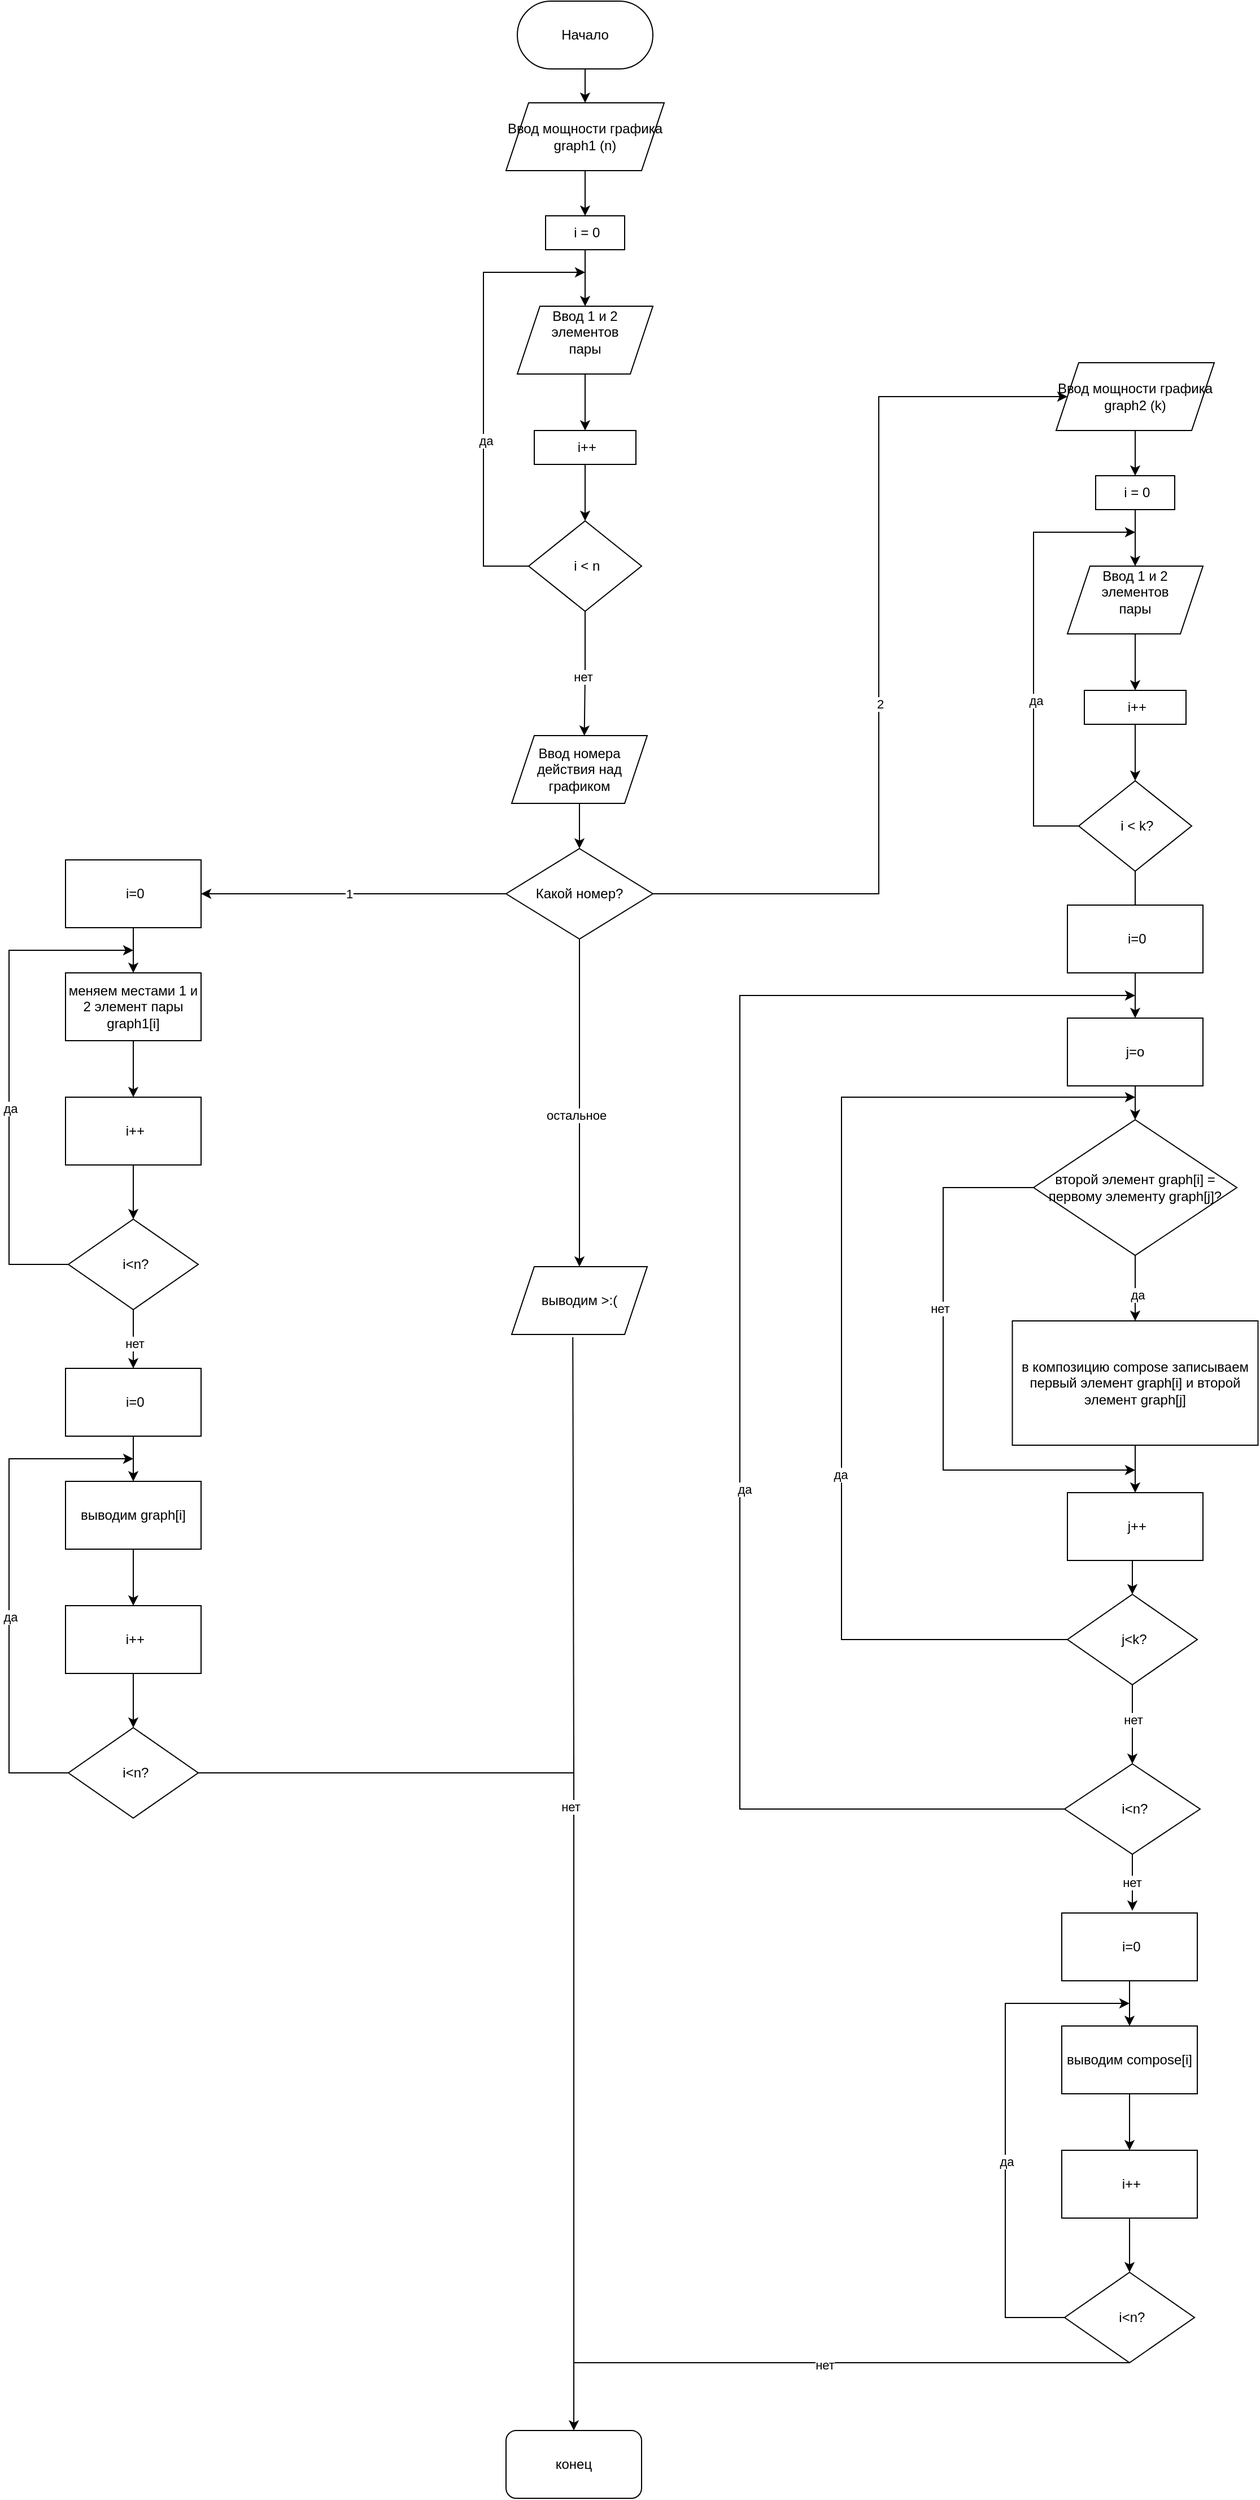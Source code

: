 <mxfile version="25.0.1">
  <diagram name="Страница — 1" id="ouxu0SBAu6reOEj1xEUj">
    <mxGraphModel dx="1048" dy="734" grid="1" gridSize="10" guides="1" tooltips="1" connect="1" arrows="1" fold="1" page="1" pageScale="1" pageWidth="1654" pageHeight="2336" math="0" shadow="0">
      <root>
        <mxCell id="0" />
        <mxCell id="1" parent="0" />
        <mxCell id="_Z1mIjmzyKEjo15tx78J-3" style="edgeStyle=orthogonalEdgeStyle;rounded=0;orthogonalLoop=1;jettySize=auto;html=1;exitX=0.5;exitY=1;exitDx=0;exitDy=0;entryX=0.5;entryY=0;entryDx=0;entryDy=0;" edge="1" parent="1" source="_Z1mIjmzyKEjo15tx78J-1" target="_Z1mIjmzyKEjo15tx78J-2">
          <mxGeometry relative="1" as="geometry" />
        </mxCell>
        <mxCell id="_Z1mIjmzyKEjo15tx78J-1" value="Начало" style="rounded=1;whiteSpace=wrap;html=1;arcSize=50;" vertex="1" parent="1">
          <mxGeometry x="630" y="90" width="120" height="60" as="geometry" />
        </mxCell>
        <mxCell id="_Z1mIjmzyKEjo15tx78J-13" style="edgeStyle=orthogonalEdgeStyle;rounded=0;orthogonalLoop=1;jettySize=auto;html=1;exitX=0.5;exitY=1;exitDx=0;exitDy=0;entryX=0.5;entryY=0;entryDx=0;entryDy=0;" edge="1" parent="1" source="_Z1mIjmzyKEjo15tx78J-2" target="_Z1mIjmzyKEjo15tx78J-12">
          <mxGeometry relative="1" as="geometry" />
        </mxCell>
        <mxCell id="_Z1mIjmzyKEjo15tx78J-2" value="Ввод мощности графика&lt;div&gt;graph1 (n)&lt;/div&gt;" style="shape=parallelogram;perimeter=parallelogramPerimeter;whiteSpace=wrap;html=1;fixedSize=1;" vertex="1" parent="1">
          <mxGeometry x="620" y="180" width="140" height="60" as="geometry" />
        </mxCell>
        <mxCell id="_Z1mIjmzyKEjo15tx78J-7" style="edgeStyle=orthogonalEdgeStyle;rounded=0;orthogonalLoop=1;jettySize=auto;html=1;entryX=0.5;entryY=0;entryDx=0;entryDy=0;" edge="1" parent="1" source="_Z1mIjmzyKEjo15tx78J-4" target="_Z1mIjmzyKEjo15tx78J-6">
          <mxGeometry relative="1" as="geometry" />
        </mxCell>
        <mxCell id="_Z1mIjmzyKEjo15tx78J-4" value="Ввод номера&lt;div&gt;действия над&lt;/div&gt;&lt;div&gt;графиком&lt;/div&gt;" style="shape=parallelogram;perimeter=parallelogramPerimeter;whiteSpace=wrap;html=1;fixedSize=1;" vertex="1" parent="1">
          <mxGeometry x="625" y="740" width="120" height="60" as="geometry" />
        </mxCell>
        <mxCell id="_Z1mIjmzyKEjo15tx78J-9" style="edgeStyle=orthogonalEdgeStyle;rounded=0;orthogonalLoop=1;jettySize=auto;html=1;exitX=0;exitY=0.5;exitDx=0;exitDy=0;entryX=1;entryY=0.5;entryDx=0;entryDy=0;" edge="1" parent="1" source="_Z1mIjmzyKEjo15tx78J-6" target="_Z1mIjmzyKEjo15tx78J-8">
          <mxGeometry relative="1" as="geometry" />
        </mxCell>
        <mxCell id="_Z1mIjmzyKEjo15tx78J-10" value="1" style="edgeLabel;html=1;align=center;verticalAlign=middle;resizable=0;points=[];" vertex="1" connectable="0" parent="_Z1mIjmzyKEjo15tx78J-9">
          <mxGeometry x="0.029" relative="1" as="geometry">
            <mxPoint as="offset" />
          </mxGeometry>
        </mxCell>
        <mxCell id="_Z1mIjmzyKEjo15tx78J-49" style="edgeStyle=orthogonalEdgeStyle;rounded=0;orthogonalLoop=1;jettySize=auto;html=1;" edge="1" parent="1" source="_Z1mIjmzyKEjo15tx78J-6">
          <mxGeometry relative="1" as="geometry">
            <mxPoint x="685" y="1210" as="targetPoint" />
          </mxGeometry>
        </mxCell>
        <mxCell id="_Z1mIjmzyKEjo15tx78J-50" value="остальное" style="edgeLabel;html=1;align=center;verticalAlign=middle;resizable=0;points=[];" vertex="1" connectable="0" parent="_Z1mIjmzyKEjo15tx78J-49">
          <mxGeometry x="0.084" y="-4" relative="1" as="geometry">
            <mxPoint y="-1" as="offset" />
          </mxGeometry>
        </mxCell>
        <mxCell id="_Z1mIjmzyKEjo15tx78J-77" style="edgeStyle=orthogonalEdgeStyle;rounded=0;orthogonalLoop=1;jettySize=auto;html=1;exitX=1;exitY=0.5;exitDx=0;exitDy=0;entryX=0;entryY=0.5;entryDx=0;entryDy=0;" edge="1" parent="1" source="_Z1mIjmzyKEjo15tx78J-6" target="_Z1mIjmzyKEjo15tx78J-67">
          <mxGeometry relative="1" as="geometry">
            <Array as="points">
              <mxPoint x="950" y="880" />
              <mxPoint x="950" y="440" />
            </Array>
          </mxGeometry>
        </mxCell>
        <mxCell id="_Z1mIjmzyKEjo15tx78J-78" value="2" style="edgeLabel;html=1;align=center;verticalAlign=middle;resizable=0;points=[];" vertex="1" connectable="0" parent="_Z1mIjmzyKEjo15tx78J-77">
          <mxGeometry x="-0.088" y="-1" relative="1" as="geometry">
            <mxPoint as="offset" />
          </mxGeometry>
        </mxCell>
        <mxCell id="_Z1mIjmzyKEjo15tx78J-6" value="Какой номер?" style="rhombus;whiteSpace=wrap;html=1;" vertex="1" parent="1">
          <mxGeometry x="620" y="840" width="130" height="80" as="geometry" />
        </mxCell>
        <mxCell id="_Z1mIjmzyKEjo15tx78J-29" style="edgeStyle=orthogonalEdgeStyle;rounded=0;orthogonalLoop=1;jettySize=auto;html=1;exitX=0.5;exitY=1;exitDx=0;exitDy=0;entryX=0.5;entryY=0;entryDx=0;entryDy=0;" edge="1" parent="1" source="_Z1mIjmzyKEjo15tx78J-8" target="_Z1mIjmzyKEjo15tx78J-28">
          <mxGeometry relative="1" as="geometry" />
        </mxCell>
        <mxCell id="_Z1mIjmzyKEjo15tx78J-8" value="&amp;nbsp;i=0" style="rounded=0;whiteSpace=wrap;html=1;" vertex="1" parent="1">
          <mxGeometry x="230" y="850" width="120" height="60" as="geometry" />
        </mxCell>
        <mxCell id="_Z1mIjmzyKEjo15tx78J-17" style="edgeStyle=orthogonalEdgeStyle;rounded=0;orthogonalLoop=1;jettySize=auto;html=1;exitX=0.5;exitY=1;exitDx=0;exitDy=0;entryX=0.5;entryY=0;entryDx=0;entryDy=0;" edge="1" parent="1" source="_Z1mIjmzyKEjo15tx78J-12" target="_Z1mIjmzyKEjo15tx78J-15">
          <mxGeometry relative="1" as="geometry" />
        </mxCell>
        <mxCell id="_Z1mIjmzyKEjo15tx78J-12" value="&amp;nbsp;i = 0" style="rounded=0;whiteSpace=wrap;html=1;" vertex="1" parent="1">
          <mxGeometry x="655" y="280" width="70" height="30" as="geometry" />
        </mxCell>
        <mxCell id="_Z1mIjmzyKEjo15tx78J-21" style="edgeStyle=orthogonalEdgeStyle;rounded=0;orthogonalLoop=1;jettySize=auto;html=1;" edge="1" parent="1" source="_Z1mIjmzyKEjo15tx78J-15" target="_Z1mIjmzyKEjo15tx78J-25">
          <mxGeometry relative="1" as="geometry">
            <mxPoint x="690" y="470" as="targetPoint" />
          </mxGeometry>
        </mxCell>
        <mxCell id="_Z1mIjmzyKEjo15tx78J-15" value="Ввод 1 и 2 элементов&lt;div&gt;пары&lt;br&gt;&lt;div&gt;&lt;br&gt;&lt;/div&gt;&lt;/div&gt;" style="shape=parallelogram;perimeter=parallelogramPerimeter;whiteSpace=wrap;html=1;fixedSize=1;" vertex="1" parent="1">
          <mxGeometry x="630" y="360" width="120" height="60" as="geometry" />
        </mxCell>
        <mxCell id="_Z1mIjmzyKEjo15tx78J-20" style="edgeStyle=orthogonalEdgeStyle;rounded=0;orthogonalLoop=1;jettySize=auto;html=1;exitX=0;exitY=0.5;exitDx=0;exitDy=0;" edge="1" parent="1" source="_Z1mIjmzyKEjo15tx78J-18">
          <mxGeometry relative="1" as="geometry">
            <mxPoint x="690" y="330" as="targetPoint" />
            <Array as="points">
              <mxPoint x="600" y="590" />
              <mxPoint x="600" y="330" />
            </Array>
          </mxGeometry>
        </mxCell>
        <mxCell id="_Z1mIjmzyKEjo15tx78J-24" value="да" style="edgeLabel;html=1;align=center;verticalAlign=middle;resizable=0;points=[];" vertex="1" connectable="0" parent="_Z1mIjmzyKEjo15tx78J-20">
          <mxGeometry x="-0.225" y="-2" relative="1" as="geometry">
            <mxPoint as="offset" />
          </mxGeometry>
        </mxCell>
        <mxCell id="_Z1mIjmzyKEjo15tx78J-18" value="&amp;nbsp;i &amp;lt; n" style="rhombus;whiteSpace=wrap;html=1;" vertex="1" parent="1">
          <mxGeometry x="640" y="550" width="100" height="80" as="geometry" />
        </mxCell>
        <mxCell id="_Z1mIjmzyKEjo15tx78J-22" style="edgeStyle=orthogonalEdgeStyle;rounded=0;orthogonalLoop=1;jettySize=auto;html=1;entryX=0.536;entryY=0.002;entryDx=0;entryDy=0;entryPerimeter=0;" edge="1" parent="1" source="_Z1mIjmzyKEjo15tx78J-18" target="_Z1mIjmzyKEjo15tx78J-4">
          <mxGeometry relative="1" as="geometry" />
        </mxCell>
        <mxCell id="_Z1mIjmzyKEjo15tx78J-23" value="нет" style="edgeLabel;html=1;align=center;verticalAlign=middle;resizable=0;points=[];" vertex="1" connectable="0" parent="_Z1mIjmzyKEjo15tx78J-22">
          <mxGeometry x="0.043" y="-2" relative="1" as="geometry">
            <mxPoint as="offset" />
          </mxGeometry>
        </mxCell>
        <mxCell id="_Z1mIjmzyKEjo15tx78J-26" style="edgeStyle=orthogonalEdgeStyle;rounded=0;orthogonalLoop=1;jettySize=auto;html=1;entryX=0.5;entryY=0;entryDx=0;entryDy=0;" edge="1" parent="1" source="_Z1mIjmzyKEjo15tx78J-25" target="_Z1mIjmzyKEjo15tx78J-18">
          <mxGeometry relative="1" as="geometry" />
        </mxCell>
        <mxCell id="_Z1mIjmzyKEjo15tx78J-25" value="&amp;nbsp;i++" style="rounded=0;whiteSpace=wrap;html=1;" vertex="1" parent="1">
          <mxGeometry x="645" y="470" width="90" height="30" as="geometry" />
        </mxCell>
        <mxCell id="_Z1mIjmzyKEjo15tx78J-31" style="edgeStyle=orthogonalEdgeStyle;rounded=0;orthogonalLoop=1;jettySize=auto;html=1;exitX=0.5;exitY=1;exitDx=0;exitDy=0;entryX=0.5;entryY=0;entryDx=0;entryDy=0;" edge="1" parent="1" source="_Z1mIjmzyKEjo15tx78J-28" target="_Z1mIjmzyKEjo15tx78J-30">
          <mxGeometry relative="1" as="geometry" />
        </mxCell>
        <mxCell id="_Z1mIjmzyKEjo15tx78J-28" value="меняем местами 1 и 2 элемент пары graph1[i]" style="rounded=0;whiteSpace=wrap;html=1;" vertex="1" parent="1">
          <mxGeometry x="230" y="950" width="120" height="60" as="geometry" />
        </mxCell>
        <mxCell id="_Z1mIjmzyKEjo15tx78J-33" style="edgeStyle=orthogonalEdgeStyle;rounded=0;orthogonalLoop=1;jettySize=auto;html=1;exitX=0.5;exitY=1;exitDx=0;exitDy=0;entryX=0.5;entryY=0;entryDx=0;entryDy=0;" edge="1" parent="1" source="_Z1mIjmzyKEjo15tx78J-30" target="_Z1mIjmzyKEjo15tx78J-32">
          <mxGeometry relative="1" as="geometry" />
        </mxCell>
        <mxCell id="_Z1mIjmzyKEjo15tx78J-30" value="&amp;nbsp;i++" style="rounded=0;whiteSpace=wrap;html=1;" vertex="1" parent="1">
          <mxGeometry x="230" y="1060" width="120" height="60" as="geometry" />
        </mxCell>
        <mxCell id="_Z1mIjmzyKEjo15tx78J-34" style="edgeStyle=orthogonalEdgeStyle;rounded=0;orthogonalLoop=1;jettySize=auto;html=1;" edge="1" parent="1" source="_Z1mIjmzyKEjo15tx78J-32">
          <mxGeometry relative="1" as="geometry">
            <mxPoint x="290" y="930" as="targetPoint" />
            <Array as="points">
              <mxPoint x="180" y="1208" />
              <mxPoint x="180" y="930" />
            </Array>
          </mxGeometry>
        </mxCell>
        <mxCell id="_Z1mIjmzyKEjo15tx78J-35" value="да" style="edgeLabel;html=1;align=center;verticalAlign=middle;resizable=0;points=[];" vertex="1" connectable="0" parent="_Z1mIjmzyKEjo15tx78J-34">
          <mxGeometry x="-0.136" y="-1" relative="1" as="geometry">
            <mxPoint as="offset" />
          </mxGeometry>
        </mxCell>
        <mxCell id="_Z1mIjmzyKEjo15tx78J-45" style="edgeStyle=orthogonalEdgeStyle;rounded=0;orthogonalLoop=1;jettySize=auto;html=1;entryX=0.5;entryY=0;entryDx=0;entryDy=0;" edge="1" parent="1" source="_Z1mIjmzyKEjo15tx78J-32" target="_Z1mIjmzyKEjo15tx78J-37">
          <mxGeometry relative="1" as="geometry" />
        </mxCell>
        <mxCell id="_Z1mIjmzyKEjo15tx78J-46" value="нет" style="edgeLabel;html=1;align=center;verticalAlign=middle;resizable=0;points=[];" vertex="1" connectable="0" parent="_Z1mIjmzyKEjo15tx78J-45">
          <mxGeometry x="0.154" y="1" relative="1" as="geometry">
            <mxPoint as="offset" />
          </mxGeometry>
        </mxCell>
        <mxCell id="_Z1mIjmzyKEjo15tx78J-32" value="&amp;nbsp;i&amp;lt;n?" style="rhombus;whiteSpace=wrap;html=1;" vertex="1" parent="1">
          <mxGeometry x="232.5" y="1168" width="115" height="80" as="geometry" />
        </mxCell>
        <mxCell id="_Z1mIjmzyKEjo15tx78J-36" style="edgeStyle=orthogonalEdgeStyle;rounded=0;orthogonalLoop=1;jettySize=auto;html=1;exitX=0.5;exitY=1;exitDx=0;exitDy=0;entryX=0.5;entryY=0;entryDx=0;entryDy=0;" edge="1" source="_Z1mIjmzyKEjo15tx78J-37" target="_Z1mIjmzyKEjo15tx78J-39" parent="1">
          <mxGeometry relative="1" as="geometry" />
        </mxCell>
        <mxCell id="_Z1mIjmzyKEjo15tx78J-37" value="&amp;nbsp;i=0" style="rounded=0;whiteSpace=wrap;html=1;" vertex="1" parent="1">
          <mxGeometry x="230" y="1300" width="120" height="60" as="geometry" />
        </mxCell>
        <mxCell id="_Z1mIjmzyKEjo15tx78J-38" style="edgeStyle=orthogonalEdgeStyle;rounded=0;orthogonalLoop=1;jettySize=auto;html=1;exitX=0.5;exitY=1;exitDx=0;exitDy=0;entryX=0.5;entryY=0;entryDx=0;entryDy=0;" edge="1" source="_Z1mIjmzyKEjo15tx78J-39" target="_Z1mIjmzyKEjo15tx78J-41" parent="1">
          <mxGeometry relative="1" as="geometry" />
        </mxCell>
        <mxCell id="_Z1mIjmzyKEjo15tx78J-39" value="выводим graph[i]" style="rounded=0;whiteSpace=wrap;html=1;" vertex="1" parent="1">
          <mxGeometry x="230" y="1400" width="120" height="60" as="geometry" />
        </mxCell>
        <mxCell id="_Z1mIjmzyKEjo15tx78J-40" style="edgeStyle=orthogonalEdgeStyle;rounded=0;orthogonalLoop=1;jettySize=auto;html=1;exitX=0.5;exitY=1;exitDx=0;exitDy=0;entryX=0.5;entryY=0;entryDx=0;entryDy=0;" edge="1" source="_Z1mIjmzyKEjo15tx78J-41" target="_Z1mIjmzyKEjo15tx78J-44" parent="1">
          <mxGeometry relative="1" as="geometry" />
        </mxCell>
        <mxCell id="_Z1mIjmzyKEjo15tx78J-41" value="&amp;nbsp;i++" style="rounded=0;whiteSpace=wrap;html=1;" vertex="1" parent="1">
          <mxGeometry x="230" y="1510" width="120" height="60" as="geometry" />
        </mxCell>
        <mxCell id="_Z1mIjmzyKEjo15tx78J-42" style="edgeStyle=orthogonalEdgeStyle;rounded=0;orthogonalLoop=1;jettySize=auto;html=1;" edge="1" source="_Z1mIjmzyKEjo15tx78J-44" parent="1">
          <mxGeometry relative="1" as="geometry">
            <mxPoint x="290" y="1380" as="targetPoint" />
            <Array as="points">
              <mxPoint x="180" y="1658" />
              <mxPoint x="180" y="1380" />
            </Array>
          </mxGeometry>
        </mxCell>
        <mxCell id="_Z1mIjmzyKEjo15tx78J-43" value="да" style="edgeLabel;html=1;align=center;verticalAlign=middle;resizable=0;points=[];" vertex="1" connectable="0" parent="_Z1mIjmzyKEjo15tx78J-42">
          <mxGeometry x="-0.136" y="-1" relative="1" as="geometry">
            <mxPoint as="offset" />
          </mxGeometry>
        </mxCell>
        <mxCell id="_Z1mIjmzyKEjo15tx78J-47" style="edgeStyle=orthogonalEdgeStyle;rounded=0;orthogonalLoop=1;jettySize=auto;html=1;" edge="1" parent="1" source="_Z1mIjmzyKEjo15tx78J-44" target="_Z1mIjmzyKEjo15tx78J-48">
          <mxGeometry relative="1" as="geometry">
            <mxPoint x="590" y="1850" as="targetPoint" />
            <Array as="points">
              <mxPoint x="680" y="1658" />
            </Array>
          </mxGeometry>
        </mxCell>
        <mxCell id="_Z1mIjmzyKEjo15tx78J-81" value="нет" style="edgeLabel;html=1;align=center;verticalAlign=middle;resizable=0;points=[];" vertex="1" connectable="0" parent="_Z1mIjmzyKEjo15tx78J-47">
          <mxGeometry x="-0.208" y="-3" relative="1" as="geometry">
            <mxPoint as="offset" />
          </mxGeometry>
        </mxCell>
        <mxCell id="_Z1mIjmzyKEjo15tx78J-44" value="&amp;nbsp;i&amp;lt;n?" style="rhombus;whiteSpace=wrap;html=1;" vertex="1" parent="1">
          <mxGeometry x="232.5" y="1618" width="115" height="80" as="geometry" />
        </mxCell>
        <mxCell id="_Z1mIjmzyKEjo15tx78J-48" value="конец" style="rounded=1;whiteSpace=wrap;html=1;" vertex="1" parent="1">
          <mxGeometry x="620" y="2240" width="120" height="60" as="geometry" />
        </mxCell>
        <mxCell id="_Z1mIjmzyKEjo15tx78J-52" value="выводим &amp;gt;:(" style="shape=parallelogram;perimeter=parallelogramPerimeter;whiteSpace=wrap;html=1;fixedSize=1;" vertex="1" parent="1">
          <mxGeometry x="625" y="1210" width="120" height="60" as="geometry" />
        </mxCell>
        <mxCell id="_Z1mIjmzyKEjo15tx78J-54" value="" style="endArrow=none;html=1;rounded=0;entryX=0.451;entryY=1.04;entryDx=0;entryDy=0;entryPerimeter=0;" edge="1" parent="1" target="_Z1mIjmzyKEjo15tx78J-52">
          <mxGeometry width="50" height="50" relative="1" as="geometry">
            <mxPoint x="680" y="1660" as="sourcePoint" />
            <mxPoint x="770" y="1490" as="targetPoint" />
          </mxGeometry>
        </mxCell>
        <mxCell id="_Z1mIjmzyKEjo15tx78J-66" style="edgeStyle=orthogonalEdgeStyle;rounded=0;orthogonalLoop=1;jettySize=auto;html=1;exitX=0.5;exitY=1;exitDx=0;exitDy=0;entryX=0.5;entryY=0;entryDx=0;entryDy=0;" edge="1" source="_Z1mIjmzyKEjo15tx78J-67" target="_Z1mIjmzyKEjo15tx78J-69" parent="1">
          <mxGeometry relative="1" as="geometry" />
        </mxCell>
        <mxCell id="_Z1mIjmzyKEjo15tx78J-67" value="Ввод мощности графика&lt;div&gt;graph2 (k)&lt;/div&gt;" style="shape=parallelogram;perimeter=parallelogramPerimeter;whiteSpace=wrap;html=1;fixedSize=1;" vertex="1" parent="1">
          <mxGeometry x="1107" y="410" width="140" height="60" as="geometry" />
        </mxCell>
        <mxCell id="_Z1mIjmzyKEjo15tx78J-68" style="edgeStyle=orthogonalEdgeStyle;rounded=0;orthogonalLoop=1;jettySize=auto;html=1;exitX=0.5;exitY=1;exitDx=0;exitDy=0;entryX=0.5;entryY=0;entryDx=0;entryDy=0;" edge="1" source="_Z1mIjmzyKEjo15tx78J-69" target="_Z1mIjmzyKEjo15tx78J-71" parent="1">
          <mxGeometry relative="1" as="geometry" />
        </mxCell>
        <mxCell id="_Z1mIjmzyKEjo15tx78J-69" value="&amp;nbsp;i = 0" style="rounded=0;whiteSpace=wrap;html=1;" vertex="1" parent="1">
          <mxGeometry x="1142" y="510" width="70" height="30" as="geometry" />
        </mxCell>
        <mxCell id="_Z1mIjmzyKEjo15tx78J-70" style="edgeStyle=orthogonalEdgeStyle;rounded=0;orthogonalLoop=1;jettySize=auto;html=1;" edge="1" source="_Z1mIjmzyKEjo15tx78J-71" target="_Z1mIjmzyKEjo15tx78J-76" parent="1">
          <mxGeometry relative="1" as="geometry">
            <mxPoint x="1177" y="700" as="targetPoint" />
          </mxGeometry>
        </mxCell>
        <mxCell id="_Z1mIjmzyKEjo15tx78J-71" value="Ввод 1 и 2 элементов&lt;div&gt;пары&lt;br&gt;&lt;div&gt;&lt;br&gt;&lt;/div&gt;&lt;/div&gt;" style="shape=parallelogram;perimeter=parallelogramPerimeter;whiteSpace=wrap;html=1;fixedSize=1;" vertex="1" parent="1">
          <mxGeometry x="1117" y="590" width="120" height="60" as="geometry" />
        </mxCell>
        <mxCell id="_Z1mIjmzyKEjo15tx78J-72" style="edgeStyle=orthogonalEdgeStyle;rounded=0;orthogonalLoop=1;jettySize=auto;html=1;exitX=0;exitY=0.5;exitDx=0;exitDy=0;" edge="1" source="_Z1mIjmzyKEjo15tx78J-74" parent="1">
          <mxGeometry relative="1" as="geometry">
            <mxPoint x="1177" y="560" as="targetPoint" />
            <Array as="points">
              <mxPoint x="1087" y="820" />
              <mxPoint x="1087" y="560" />
            </Array>
          </mxGeometry>
        </mxCell>
        <mxCell id="_Z1mIjmzyKEjo15tx78J-73" value="да" style="edgeLabel;html=1;align=center;verticalAlign=middle;resizable=0;points=[];" vertex="1" connectable="0" parent="_Z1mIjmzyKEjo15tx78J-72">
          <mxGeometry x="-0.225" y="-2" relative="1" as="geometry">
            <mxPoint as="offset" />
          </mxGeometry>
        </mxCell>
        <mxCell id="_Z1mIjmzyKEjo15tx78J-79" style="edgeStyle=orthogonalEdgeStyle;rounded=0;orthogonalLoop=1;jettySize=auto;html=1;exitX=0.5;exitY=1;exitDx=0;exitDy=0;" edge="1" parent="1" source="_Z1mIjmzyKEjo15tx78J-74">
          <mxGeometry relative="1" as="geometry">
            <mxPoint x="1177.333" y="940" as="targetPoint" />
          </mxGeometry>
        </mxCell>
        <mxCell id="_Z1mIjmzyKEjo15tx78J-80" value="нет" style="edgeLabel;html=1;align=center;verticalAlign=middle;resizable=0;points=[];" vertex="1" connectable="0" parent="_Z1mIjmzyKEjo15tx78J-79">
          <mxGeometry x="0.133" y="2" relative="1" as="geometry">
            <mxPoint as="offset" />
          </mxGeometry>
        </mxCell>
        <mxCell id="_Z1mIjmzyKEjo15tx78J-74" value="&amp;nbsp;i &amp;lt; k?" style="rhombus;whiteSpace=wrap;html=1;" vertex="1" parent="1">
          <mxGeometry x="1127" y="780" width="100" height="80" as="geometry" />
        </mxCell>
        <mxCell id="_Z1mIjmzyKEjo15tx78J-75" style="edgeStyle=orthogonalEdgeStyle;rounded=0;orthogonalLoop=1;jettySize=auto;html=1;entryX=0.5;entryY=0;entryDx=0;entryDy=0;" edge="1" source="_Z1mIjmzyKEjo15tx78J-76" target="_Z1mIjmzyKEjo15tx78J-74" parent="1">
          <mxGeometry relative="1" as="geometry" />
        </mxCell>
        <mxCell id="_Z1mIjmzyKEjo15tx78J-76" value="&amp;nbsp;i++" style="rounded=0;whiteSpace=wrap;html=1;" vertex="1" parent="1">
          <mxGeometry x="1132" y="700" width="90" height="30" as="geometry" />
        </mxCell>
        <mxCell id="_Z1mIjmzyKEjo15tx78J-92" style="edgeStyle=orthogonalEdgeStyle;rounded=0;orthogonalLoop=1;jettySize=auto;html=1;entryX=0.5;entryY=0;entryDx=0;entryDy=0;" edge="1" parent="1" source="_Z1mIjmzyKEjo15tx78J-83" target="_Z1mIjmzyKEjo15tx78J-91">
          <mxGeometry relative="1" as="geometry" />
        </mxCell>
        <mxCell id="_Z1mIjmzyKEjo15tx78J-83" value="&amp;nbsp;i=0" style="rounded=0;whiteSpace=wrap;html=1;" vertex="1" parent="1">
          <mxGeometry x="1117" y="890" width="120" height="60" as="geometry" />
        </mxCell>
        <mxCell id="_Z1mIjmzyKEjo15tx78J-84" style="edgeStyle=orthogonalEdgeStyle;rounded=0;orthogonalLoop=1;jettySize=auto;html=1;exitX=0.5;exitY=1;exitDx=0;exitDy=0;entryX=0.5;entryY=0;entryDx=0;entryDy=0;" edge="1" source="_Z1mIjmzyKEjo15tx78J-85" target="_Z1mIjmzyKEjo15tx78J-87" parent="1">
          <mxGeometry relative="1" as="geometry" />
        </mxCell>
        <mxCell id="_Z1mIjmzyKEjo15tx78J-85" value="в композицию compose записываем первый элемент graph[i] и второй элемент graph[j]" style="rounded=0;whiteSpace=wrap;html=1;" vertex="1" parent="1">
          <mxGeometry x="1068.25" y="1258" width="217.5" height="110" as="geometry" />
        </mxCell>
        <mxCell id="_Z1mIjmzyKEjo15tx78J-86" style="edgeStyle=orthogonalEdgeStyle;rounded=0;orthogonalLoop=1;jettySize=auto;html=1;exitX=0.5;exitY=1;exitDx=0;exitDy=0;entryX=0.5;entryY=0;entryDx=0;entryDy=0;" edge="1" source="_Z1mIjmzyKEjo15tx78J-87" target="_Z1mIjmzyKEjo15tx78J-90" parent="1">
          <mxGeometry relative="1" as="geometry" />
        </mxCell>
        <mxCell id="_Z1mIjmzyKEjo15tx78J-87" value="&amp;nbsp;j++" style="rounded=0;whiteSpace=wrap;html=1;" vertex="1" parent="1">
          <mxGeometry x="1117" y="1410" width="120" height="60" as="geometry" />
        </mxCell>
        <mxCell id="_Z1mIjmzyKEjo15tx78J-99" style="edgeStyle=orthogonalEdgeStyle;rounded=0;orthogonalLoop=1;jettySize=auto;html=1;" edge="1" parent="1">
          <mxGeometry relative="1" as="geometry">
            <mxPoint x="1177" y="1060" as="targetPoint" />
            <mxPoint x="1117.0" y="1540.0" as="sourcePoint" />
            <Array as="points">
              <mxPoint x="917" y="1540" />
              <mxPoint x="917" y="1060" />
              <mxPoint x="1175" y="1060" />
            </Array>
          </mxGeometry>
        </mxCell>
        <mxCell id="_Z1mIjmzyKEjo15tx78J-101" value="да" style="edgeLabel;html=1;align=center;verticalAlign=middle;resizable=0;points=[];" vertex="1" connectable="0" parent="_Z1mIjmzyKEjo15tx78J-99">
          <mxGeometry x="-0.263" y="1" relative="1" as="geometry">
            <mxPoint as="offset" />
          </mxGeometry>
        </mxCell>
        <mxCell id="_Z1mIjmzyKEjo15tx78J-100" style="edgeStyle=orthogonalEdgeStyle;rounded=0;orthogonalLoop=1;jettySize=auto;html=1;" edge="1" parent="1" source="_Z1mIjmzyKEjo15tx78J-90">
          <mxGeometry relative="1" as="geometry">
            <mxPoint x="1174.5" y="1650" as="targetPoint" />
          </mxGeometry>
        </mxCell>
        <mxCell id="_Z1mIjmzyKEjo15tx78J-102" value="нет" style="edgeLabel;html=1;align=center;verticalAlign=middle;resizable=0;points=[];" vertex="1" connectable="0" parent="_Z1mIjmzyKEjo15tx78J-100">
          <mxGeometry x="0.136" y="-1" relative="1" as="geometry">
            <mxPoint x="1" y="-9" as="offset" />
          </mxGeometry>
        </mxCell>
        <mxCell id="_Z1mIjmzyKEjo15tx78J-90" value="&amp;nbsp;j&amp;lt;k?" style="rhombus;whiteSpace=wrap;html=1;" vertex="1" parent="1">
          <mxGeometry x="1117" y="1500" width="115" height="80" as="geometry" />
        </mxCell>
        <mxCell id="_Z1mIjmzyKEjo15tx78J-98" style="edgeStyle=orthogonalEdgeStyle;rounded=0;orthogonalLoop=1;jettySize=auto;html=1;entryX=0.5;entryY=0;entryDx=0;entryDy=0;" edge="1" parent="1" source="_Z1mIjmzyKEjo15tx78J-91" target="_Z1mIjmzyKEjo15tx78J-93">
          <mxGeometry relative="1" as="geometry" />
        </mxCell>
        <mxCell id="_Z1mIjmzyKEjo15tx78J-91" value="j=o" style="rounded=0;whiteSpace=wrap;html=1;" vertex="1" parent="1">
          <mxGeometry x="1117" y="990" width="120" height="60" as="geometry" />
        </mxCell>
        <mxCell id="_Z1mIjmzyKEjo15tx78J-94" style="edgeStyle=orthogonalEdgeStyle;rounded=0;orthogonalLoop=1;jettySize=auto;html=1;exitX=0.5;exitY=1;exitDx=0;exitDy=0;entryX=0.5;entryY=0;entryDx=0;entryDy=0;" edge="1" parent="1" source="_Z1mIjmzyKEjo15tx78J-93" target="_Z1mIjmzyKEjo15tx78J-85">
          <mxGeometry relative="1" as="geometry" />
        </mxCell>
        <mxCell id="_Z1mIjmzyKEjo15tx78J-95" value="да" style="edgeLabel;html=1;align=center;verticalAlign=middle;resizable=0;points=[];" vertex="1" connectable="0" parent="_Z1mIjmzyKEjo15tx78J-94">
          <mxGeometry x="0.209" y="2" relative="1" as="geometry">
            <mxPoint as="offset" />
          </mxGeometry>
        </mxCell>
        <mxCell id="_Z1mIjmzyKEjo15tx78J-96" style="edgeStyle=orthogonalEdgeStyle;rounded=0;orthogonalLoop=1;jettySize=auto;html=1;exitX=0;exitY=0.5;exitDx=0;exitDy=0;" edge="1" parent="1" source="_Z1mIjmzyKEjo15tx78J-93">
          <mxGeometry relative="1" as="geometry">
            <mxPoint x="1177" y="1390" as="targetPoint" />
            <Array as="points">
              <mxPoint x="1007" y="1140" />
              <mxPoint x="1007" y="1390" />
            </Array>
          </mxGeometry>
        </mxCell>
        <mxCell id="_Z1mIjmzyKEjo15tx78J-97" value="нет" style="edgeLabel;html=1;align=center;verticalAlign=middle;resizable=0;points=[];" vertex="1" connectable="0" parent="_Z1mIjmzyKEjo15tx78J-96">
          <mxGeometry x="-0.254" y="-3" relative="1" as="geometry">
            <mxPoint as="offset" />
          </mxGeometry>
        </mxCell>
        <mxCell id="_Z1mIjmzyKEjo15tx78J-93" value="второй элемент graph[i] = первому элементу graph[j]?" style="rhombus;whiteSpace=wrap;html=1;" vertex="1" parent="1">
          <mxGeometry x="1087" y="1080" width="180" height="120" as="geometry" />
        </mxCell>
        <mxCell id="_Z1mIjmzyKEjo15tx78J-104" style="edgeStyle=orthogonalEdgeStyle;rounded=0;orthogonalLoop=1;jettySize=auto;html=1;" edge="1" parent="1" source="_Z1mIjmzyKEjo15tx78J-103">
          <mxGeometry relative="1" as="geometry">
            <mxPoint x="1177" y="970" as="targetPoint" />
            <Array as="points">
              <mxPoint x="827" y="1690" />
              <mxPoint x="827" y="970" />
            </Array>
          </mxGeometry>
        </mxCell>
        <mxCell id="_Z1mIjmzyKEjo15tx78J-105" value="да" style="edgeLabel;html=1;align=center;verticalAlign=middle;resizable=0;points=[];" vertex="1" connectable="0" parent="_Z1mIjmzyKEjo15tx78J-104">
          <mxGeometry x="-0.159" y="-4" relative="1" as="geometry">
            <mxPoint as="offset" />
          </mxGeometry>
        </mxCell>
        <mxCell id="_Z1mIjmzyKEjo15tx78J-116" style="edgeStyle=orthogonalEdgeStyle;rounded=0;orthogonalLoop=1;jettySize=auto;html=1;" edge="1" parent="1" source="_Z1mIjmzyKEjo15tx78J-103">
          <mxGeometry relative="1" as="geometry">
            <mxPoint x="1174.5" y="1780" as="targetPoint" />
          </mxGeometry>
        </mxCell>
        <mxCell id="_Z1mIjmzyKEjo15tx78J-117" value="нет" style="edgeLabel;html=1;align=center;verticalAlign=middle;resizable=0;points=[];" vertex="1" connectable="0" parent="_Z1mIjmzyKEjo15tx78J-116">
          <mxGeometry x="-0.01" y="-1" relative="1" as="geometry">
            <mxPoint x="-1" y="-1" as="offset" />
          </mxGeometry>
        </mxCell>
        <mxCell id="_Z1mIjmzyKEjo15tx78J-103" value="&amp;nbsp;i&amp;lt;n?" style="rhombus;whiteSpace=wrap;html=1;" vertex="1" parent="1">
          <mxGeometry x="1114.5" y="1650" width="120" height="80" as="geometry" />
        </mxCell>
        <mxCell id="_Z1mIjmzyKEjo15tx78J-107" style="edgeStyle=orthogonalEdgeStyle;rounded=0;orthogonalLoop=1;jettySize=auto;html=1;exitX=0.5;exitY=1;exitDx=0;exitDy=0;entryX=0.5;entryY=0;entryDx=0;entryDy=0;" edge="1" source="_Z1mIjmzyKEjo15tx78J-108" target="_Z1mIjmzyKEjo15tx78J-110" parent="1">
          <mxGeometry relative="1" as="geometry" />
        </mxCell>
        <mxCell id="_Z1mIjmzyKEjo15tx78J-108" value="&amp;nbsp;i=0" style="rounded=0;whiteSpace=wrap;html=1;" vertex="1" parent="1">
          <mxGeometry x="1112" y="1782" width="120" height="60" as="geometry" />
        </mxCell>
        <mxCell id="_Z1mIjmzyKEjo15tx78J-109" style="edgeStyle=orthogonalEdgeStyle;rounded=0;orthogonalLoop=1;jettySize=auto;html=1;exitX=0.5;exitY=1;exitDx=0;exitDy=0;entryX=0.5;entryY=0;entryDx=0;entryDy=0;" edge="1" source="_Z1mIjmzyKEjo15tx78J-110" target="_Z1mIjmzyKEjo15tx78J-112" parent="1">
          <mxGeometry relative="1" as="geometry" />
        </mxCell>
        <mxCell id="_Z1mIjmzyKEjo15tx78J-110" value="выводим compose[i]" style="rounded=0;whiteSpace=wrap;html=1;" vertex="1" parent="1">
          <mxGeometry x="1112" y="1882" width="120" height="60" as="geometry" />
        </mxCell>
        <mxCell id="_Z1mIjmzyKEjo15tx78J-111" style="edgeStyle=orthogonalEdgeStyle;rounded=0;orthogonalLoop=1;jettySize=auto;html=1;exitX=0.5;exitY=1;exitDx=0;exitDy=0;entryX=0.5;entryY=0;entryDx=0;entryDy=0;" edge="1" source="_Z1mIjmzyKEjo15tx78J-112" target="_Z1mIjmzyKEjo15tx78J-115" parent="1">
          <mxGeometry relative="1" as="geometry" />
        </mxCell>
        <mxCell id="_Z1mIjmzyKEjo15tx78J-112" value="&amp;nbsp;i++" style="rounded=0;whiteSpace=wrap;html=1;" vertex="1" parent="1">
          <mxGeometry x="1112" y="1992" width="120" height="60" as="geometry" />
        </mxCell>
        <mxCell id="_Z1mIjmzyKEjo15tx78J-113" style="edgeStyle=orthogonalEdgeStyle;rounded=0;orthogonalLoop=1;jettySize=auto;html=1;" edge="1" source="_Z1mIjmzyKEjo15tx78J-115" parent="1">
          <mxGeometry relative="1" as="geometry">
            <mxPoint x="1172" y="1862" as="targetPoint" />
            <Array as="points">
              <mxPoint x="1062" y="2140" />
              <mxPoint x="1062" y="1862" />
            </Array>
          </mxGeometry>
        </mxCell>
        <mxCell id="_Z1mIjmzyKEjo15tx78J-114" value="да" style="edgeLabel;html=1;align=center;verticalAlign=middle;resizable=0;points=[];" vertex="1" connectable="0" parent="_Z1mIjmzyKEjo15tx78J-113">
          <mxGeometry x="-0.136" y="-1" relative="1" as="geometry">
            <mxPoint as="offset" />
          </mxGeometry>
        </mxCell>
        <mxCell id="_Z1mIjmzyKEjo15tx78J-115" value="&amp;nbsp;i&amp;lt;n?" style="rhombus;whiteSpace=wrap;html=1;" vertex="1" parent="1">
          <mxGeometry x="1114.5" y="2100" width="115" height="80" as="geometry" />
        </mxCell>
        <mxCell id="_Z1mIjmzyKEjo15tx78J-118" value="" style="endArrow=none;html=1;rounded=0;entryX=0.5;entryY=1;entryDx=0;entryDy=0;" edge="1" parent="1" target="_Z1mIjmzyKEjo15tx78J-115">
          <mxGeometry width="50" height="50" relative="1" as="geometry">
            <mxPoint x="680" y="2180" as="sourcePoint" />
            <mxPoint x="1360" y="2200" as="targetPoint" />
          </mxGeometry>
        </mxCell>
        <mxCell id="_Z1mIjmzyKEjo15tx78J-119" value="нет" style="edgeLabel;html=1;align=center;verticalAlign=middle;resizable=0;points=[];" vertex="1" connectable="0" parent="_Z1mIjmzyKEjo15tx78J-118">
          <mxGeometry x="-0.099" y="-2" relative="1" as="geometry">
            <mxPoint as="offset" />
          </mxGeometry>
        </mxCell>
      </root>
    </mxGraphModel>
  </diagram>
</mxfile>
